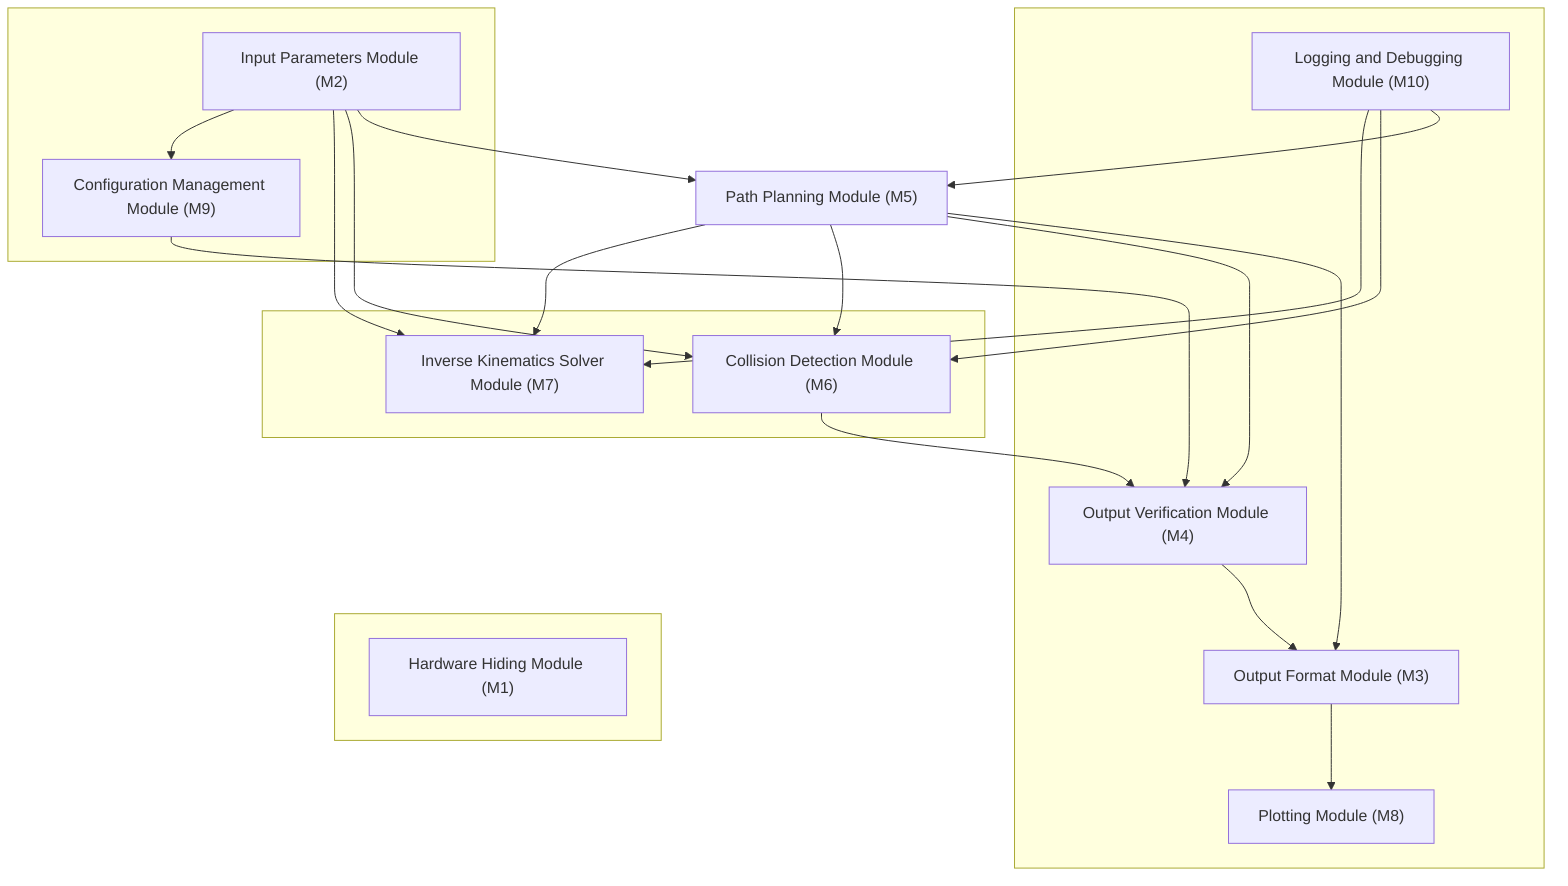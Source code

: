 flowchart TD 

    %% 核心路径规划模块（单独放置）
    PathPlanningModule["Path Planning Module (M5)"]

    %% 主要计算模块（路径规划 + 逆运动学 + 碰撞检测）
    subgraph CoreLayer [" "]
        direction LR
        CollisionDetectionModule["Collision Detection Module (M6)"]
        InverseKinematicsModule["Inverse Kinematics Solver Module (M7)"]
    end

    %% 输入和配置管理模块
    subgraph InputLayer [" "]
        direction TB
        InputParametersModule["Input Parameters Module (M2)"]
        ConfigurationModule["Configuration Management Module (M9)"]
    end

    %% 输出、可视化和日志模块
    subgraph OutputLayer [" "]
        direction LR
        OutputFormatModule["Output Format Module (M3)"]
        OutputVerificationModule["Output Verification Module (M4)"]
        PlottingModule["Plotting Module (M8)"]
        LoggingModule["Logging and Debugging Module (M10)"]
    end

    %% 硬件隐藏模块（单独放置）
    subgraph HardwareLayer [" "]
        HardwareHidingModule["Hardware Hiding Module (M1)"]
    end

    %% 连接关系
    PathPlanningModule --> CollisionDetectionModule
    PathPlanningModule --> InverseKinematicsModule
    PathPlanningModule --> OutputFormatModule
    PathPlanningModule --> OutputVerificationModule

    CollisionDetectionModule --> OutputVerificationModule

    OutputVerificationModule --> OutputFormatModule
    OutputFormatModule --> PlottingModule

    %% `InputParametersModule` 交互
    InputParametersModule --> PathPlanningModule
    InputParametersModule --> CollisionDetectionModule
    InputParametersModule --> InverseKinematicsModule
    InputParametersModule --> ConfigurationModule

    ConfigurationModule --> OutputVerificationModule

    %% `Logging and Debugging Module` 连接
    LoggingModule --> PathPlanningModule
    LoggingModule --> CollisionDetectionModule
    LoggingModule --> InverseKinematicsModule

    %% 硬件模块 (单独放置，不与其他模块交互)
    OutputVerificationModule ~~~ HardwareHidingModule
